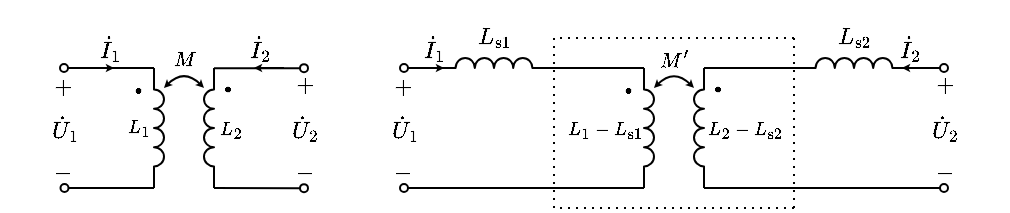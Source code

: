 <mxfile version="17.2.1" type="device"><diagram id="J45YsE-W-T9J9-tpupUq" name="第 1 页"><mxGraphModel dx="362" dy="391" grid="1" gridSize="5" guides="1" tooltips="1" connect="1" arrows="1" fold="1" page="1" pageScale="1" pageWidth="827" pageHeight="1169" math="1" shadow="0"><root><mxCell id="0"/><mxCell id="1" parent="0"/><mxCell id="NBeHuSWXVBF6nfbStxHj-22" value="$$M$$" style="text;html=1;resizable=1;autosize=1;align=center;verticalAlign=middle;points=[];fillColor=none;strokeColor=none;rounded=0;fontFamily=simsun;fontSize=10;movable=1;rotatable=1;deletable=1;editable=1;connectable=0;" vertex="1" parent="1"><mxGeometry x="255" y="178" width="20" height="15" as="geometry"/></mxCell><mxCell id="NBeHuSWXVBF6nfbStxHj-23" value="$$\dot{I}_1$$" style="text;html=1;resizable=1;autosize=1;align=center;verticalAlign=middle;points=[];fillColor=none;strokeColor=none;rounded=0;fontSize=10;connectable=1;movable=1;rotatable=1;deletable=1;editable=1;" vertex="1" parent="1"><mxGeometry x="220" y="170" width="15" height="20" as="geometry"/></mxCell><mxCell id="NBeHuSWXVBF6nfbStxHj-25" value="" style="pointerEvents=1;verticalLabelPosition=bottom;shadow=0;dashed=0;align=center;html=1;verticalAlign=top;shape=mxgraph.electrical.inductors.inductor_3;direction=south;deletable=1;fixDash=0;snapToPoint=0;comic=0;sketch=0;strokeWidth=1;" vertex="1" parent="1"><mxGeometry x="250" y="190" width="5" height="60" as="geometry"/></mxCell><mxCell id="NBeHuSWXVBF6nfbStxHj-26" value="" style="endArrow=none;html=1;rounded=0;startArrow=oval;startFill=0;endSize=4;startSize=4;deletable=1;fixDash=0;snapToPoint=0;" edge="1" parent="1"><mxGeometry width="50" height="50" relative="1" as="geometry"><mxPoint x="205" y="190" as="sourcePoint"/><mxPoint x="250" y="190" as="targetPoint"/></mxGeometry></mxCell><mxCell id="NBeHuSWXVBF6nfbStxHj-27" value="" style="endArrow=none;html=1;rounded=0;startArrow=oval;startFill=0;endSize=4;startSize=4;deletable=1;fixDash=0;snapToPoint=0;" edge="1" parent="1"><mxGeometry width="50" height="50" relative="1" as="geometry"><mxPoint x="205.25" y="250" as="sourcePoint"/><mxPoint x="250" y="250" as="targetPoint"/></mxGeometry></mxCell><mxCell id="NBeHuSWXVBF6nfbStxHj-28" value="$$\cdot$$" style="text;html=1;resizable=1;autosize=1;align=center;verticalAlign=middle;points=[];fillColor=none;strokeColor=none;rounded=0;fontSize=20;movable=1;rotatable=1;deletable=1;editable=1;connectable=0;fixDash=0;snapToPoint=0;" vertex="1" parent="1"><mxGeometry x="231" y="193" width="21" height="14" as="geometry"/></mxCell><mxCell id="NBeHuSWXVBF6nfbStxHj-29" value="" style="pointerEvents=1;verticalLabelPosition=bottom;shadow=0;dashed=0;align=center;html=1;verticalAlign=top;shape=mxgraph.electrical.inductors.inductor_3;direction=north;deletable=1;fixDash=0;snapToPoint=0;" vertex="1" parent="1"><mxGeometry x="275" y="190" width="5" height="60" as="geometry"/></mxCell><mxCell id="NBeHuSWXVBF6nfbStxHj-30" value="" style="endArrow=none;html=1;rounded=0;startArrow=oval;startFill=0;endSize=4;startSize=4;deletable=1;fixDash=0;snapToPoint=0;" edge="1" parent="1"><mxGeometry width="50" height="50" relative="1" as="geometry"><mxPoint x="325" y="190.08" as="sourcePoint"/><mxPoint x="280" y="190.08" as="targetPoint"/></mxGeometry></mxCell><mxCell id="NBeHuSWXVBF6nfbStxHj-31" value="" style="endArrow=none;html=1;rounded=0;startArrow=oval;startFill=0;endSize=4;startSize=4;deletable=1;fixDash=0;snapToPoint=0;" edge="1" parent="1"><mxGeometry width="50" height="50" relative="1" as="geometry"><mxPoint x="325" y="250.08" as="sourcePoint"/><mxPoint x="280" y="250" as="targetPoint"/></mxGeometry></mxCell><mxCell id="NBeHuSWXVBF6nfbStxHj-32" value="$$\cdot$$" style="text;html=1;resizable=1;autosize=1;align=center;verticalAlign=middle;points=[];fillColor=none;strokeColor=none;rounded=0;fontSize=20;movable=1;rotatable=1;deletable=1;editable=1;connectable=0;direction=south;rotation=90;fixDash=0;snapToPoint=0;" vertex="1" parent="1"><mxGeometry x="282" y="190" width="14" height="21" as="geometry"/></mxCell><mxCell id="NBeHuSWXVBF6nfbStxHj-33" value="" style="endArrow=classic;html=1;rounded=0;fontSize=12;startSize=4;endSize=1;strokeWidth=1;jumpSize=6;" edge="1" parent="1"><mxGeometry width="50" height="50" relative="1" as="geometry"><mxPoint x="315" y="190" as="sourcePoint"/><mxPoint x="300" y="190" as="targetPoint"/></mxGeometry></mxCell><mxCell id="NBeHuSWXVBF6nfbStxHj-34" value="" style="endArrow=classic;html=1;rounded=0;fontSize=12;startSize=4;endSize=1;strokeWidth=1;jumpSize=6;" edge="1" parent="1"><mxGeometry width="50" height="50" relative="1" as="geometry"><mxPoint x="215" y="190" as="sourcePoint"/><mxPoint x="230" y="190" as="targetPoint"/></mxGeometry></mxCell><mxCell id="NBeHuSWXVBF6nfbStxHj-35" value="$$L_1$$" style="text;html=1;align=center;verticalAlign=middle;resizable=1;points=[];autosize=1;strokeColor=none;fillColor=none;movable=1;rotatable=1;deletable=1;editable=1;connectable=1;fontSize=8;" vertex="1" parent="1"><mxGeometry x="233.5" y="212.5" width="16" height="15" as="geometry"/></mxCell><mxCell id="NBeHuSWXVBF6nfbStxHj-36" value="$$L_2$$" style="text;html=1;align=center;verticalAlign=middle;resizable=1;points=[];autosize=1;strokeColor=none;fillColor=none;movable=1;rotatable=1;deletable=1;editable=1;connectable=1;fontSize=8;" vertex="1" parent="1"><mxGeometry x="280" y="210.5" width="15" height="20" as="geometry"/></mxCell><mxCell id="NBeHuSWXVBF6nfbStxHj-37" value="" style="curved=1;endArrow=classic;html=1;rounded=0;fontFamily=simsun;fontSize=14;startSize=1;endSize=1;startArrow=classic;startFill=1;" edge="1" parent="1"><mxGeometry width="50" height="50" relative="1" as="geometry"><mxPoint x="255" y="200" as="sourcePoint"/><mxPoint x="275" y="200" as="targetPoint"/><Array as="points"><mxPoint x="265" y="190"/></Array></mxGeometry></mxCell><mxCell id="NBeHuSWXVBF6nfbStxHj-38" value="$$\dot{U}_1$$" style="text;html=1;resizable=1;autosize=1;align=center;verticalAlign=middle;points=[];fillColor=none;strokeColor=none;rounded=0;fontSize=10;movable=1;rotatable=1;deletable=1;editable=1;connectable=1;fixDash=0;snapToPoint=0;" vertex="1" parent="1"><mxGeometry x="195" y="210" width="20" height="20" as="geometry"/></mxCell><mxCell id="NBeHuSWXVBF6nfbStxHj-39" value="$$+$$" style="text;html=1;resizable=1;autosize=1;align=center;verticalAlign=middle;points=[];fillColor=none;strokeColor=none;rounded=0;movable=1;rotatable=1;deletable=1;editable=1;connectable=0;fontSize=10;" vertex="1" parent="1"><mxGeometry x="196.5" y="191" width="15" height="15" as="geometry"/></mxCell><mxCell id="NBeHuSWXVBF6nfbStxHj-40" value="$$-$$" style="text;resizable=1;autosize=1;align=center;verticalAlign=middle;points=[];fillColor=none;strokeColor=none;rounded=0;html=1;imageAspect=1;noLabel=0;recursiveResize=1;expand=1;editable=1;movable=1;rotatable=1;deletable=1;connectable=0;comic=0;fontSize=10;" vertex="1" parent="1"><mxGeometry x="196.5" y="234" width="15" height="15" as="geometry"/></mxCell><mxCell id="NBeHuSWXVBF6nfbStxHj-42" value="$$+$$" style="text;html=1;resizable=1;autosize=1;align=center;verticalAlign=middle;points=[];fillColor=none;strokeColor=none;rounded=0;movable=1;rotatable=1;deletable=1;editable=1;connectable=0;fontSize=10;" vertex="1" parent="1"><mxGeometry x="317" y="190.79" width="15" height="15" as="geometry"/></mxCell><mxCell id="NBeHuSWXVBF6nfbStxHj-43" value="$$-$$" style="text;resizable=1;autosize=1;align=center;verticalAlign=middle;points=[];fillColor=none;strokeColor=none;rounded=0;html=1;imageAspect=1;noLabel=0;recursiveResize=1;expand=1;editable=1;movable=1;rotatable=1;deletable=1;connectable=0;comic=0;fontSize=10;" vertex="1" parent="1"><mxGeometry x="317" y="234.21" width="15" height="15" as="geometry"/></mxCell><mxCell id="NBeHuSWXVBF6nfbStxHj-44" value="$$\dot{U}_2$$" style="text;html=1;resizable=1;autosize=1;align=center;verticalAlign=middle;points=[];fillColor=none;strokeColor=none;rounded=0;fontSize=10;movable=1;rotatable=1;deletable=1;editable=1;connectable=1;fixDash=0;snapToPoint=0;" vertex="1" parent="1"><mxGeometry x="315" y="210" width="20" height="20" as="geometry"/></mxCell><mxCell id="NBeHuSWXVBF6nfbStxHj-45" value="$$\dot{I}_2$$" style="text;html=1;resizable=1;autosize=1;align=center;verticalAlign=middle;points=[];fillColor=none;strokeColor=none;rounded=0;fontSize=10;connectable=1;movable=1;rotatable=1;deletable=1;editable=1;" vertex="1" parent="1"><mxGeometry x="295" y="170" width="15" height="20" as="geometry"/></mxCell><mxCell id="NBeHuSWXVBF6nfbStxHj-46" value="$$M'$$" style="text;html=1;resizable=1;autosize=1;align=center;verticalAlign=middle;points=[];fillColor=none;strokeColor=none;rounded=0;fontFamily=simsun;fontSize=10;movable=1;rotatable=1;deletable=1;editable=1;connectable=0;" vertex="1" parent="1"><mxGeometry x="500" y="176" width="20" height="20" as="geometry"/></mxCell><mxCell id="NBeHuSWXVBF6nfbStxHj-47" value="$$\dot{I}_1$$" style="text;html=1;resizable=1;autosize=1;align=center;verticalAlign=middle;points=[];fillColor=none;strokeColor=none;rounded=0;fontSize=10;connectable=1;movable=1;rotatable=1;deletable=1;editable=1;" vertex="1" parent="1"><mxGeometry x="382" y="170" width="15" height="20" as="geometry"/></mxCell><mxCell id="NBeHuSWXVBF6nfbStxHj-48" value="" style="pointerEvents=1;verticalLabelPosition=bottom;shadow=0;dashed=0;align=center;html=1;verticalAlign=top;shape=mxgraph.electrical.inductors.inductor_3;direction=south;deletable=1;fixDash=0;snapToPoint=0;comic=0;sketch=0;strokeWidth=1;" vertex="1" parent="1"><mxGeometry x="495" y="190" width="5" height="60" as="geometry"/></mxCell><mxCell id="NBeHuSWXVBF6nfbStxHj-49" value="" style="endArrow=none;html=1;rounded=0;startArrow=oval;startFill=0;endSize=4;startSize=4;deletable=1;fixDash=0;snapToPoint=0;entryX=0;entryY=1;entryDx=0;entryDy=0;entryPerimeter=0;" edge="1" parent="1" target="NBeHuSWXVBF6nfbStxHj-73"><mxGeometry width="50" height="50" relative="1" as="geometry"><mxPoint x="375" y="190" as="sourcePoint"/><mxPoint x="385" y="165" as="targetPoint"/></mxGeometry></mxCell><mxCell id="NBeHuSWXVBF6nfbStxHj-50" value="" style="endArrow=none;html=1;rounded=0;startArrow=oval;startFill=0;endSize=4;startSize=4;deletable=1;fixDash=0;snapToPoint=0;" edge="1" parent="1"><mxGeometry width="50" height="50" relative="1" as="geometry"><mxPoint x="375" y="250" as="sourcePoint"/><mxPoint x="495" y="250" as="targetPoint"/></mxGeometry></mxCell><mxCell id="NBeHuSWXVBF6nfbStxHj-51" value="$$\cdot$$" style="text;html=1;resizable=1;autosize=1;align=center;verticalAlign=middle;points=[];fillColor=none;strokeColor=none;rounded=0;fontSize=20;movable=1;rotatable=1;deletable=1;editable=1;connectable=0;fixDash=0;snapToPoint=0;" vertex="1" parent="1"><mxGeometry x="476" y="193" width="21" height="14" as="geometry"/></mxCell><mxCell id="NBeHuSWXVBF6nfbStxHj-52" value="" style="pointerEvents=1;verticalLabelPosition=bottom;shadow=0;dashed=0;align=center;html=1;verticalAlign=top;shape=mxgraph.electrical.inductors.inductor_3;direction=north;deletable=1;fixDash=0;snapToPoint=0;" vertex="1" parent="1"><mxGeometry x="520" y="190" width="5" height="60" as="geometry"/></mxCell><mxCell id="NBeHuSWXVBF6nfbStxHj-53" value="" style="endArrow=none;html=1;rounded=0;startArrow=oval;startFill=0;endSize=4;startSize=4;deletable=1;fixDash=0;snapToPoint=0;entryX=1;entryY=1;entryDx=0;entryDy=0;entryPerimeter=0;" edge="1" parent="1" target="NBeHuSWXVBF6nfbStxHj-81"><mxGeometry width="50" height="50" relative="1" as="geometry"><mxPoint x="645" y="190" as="sourcePoint"/><mxPoint x="663" y="155" as="targetPoint"/></mxGeometry></mxCell><mxCell id="NBeHuSWXVBF6nfbStxHj-54" value="" style="endArrow=none;html=1;rounded=0;startArrow=oval;startFill=0;endSize=4;startSize=4;deletable=1;fixDash=0;snapToPoint=0;" edge="1" parent="1"><mxGeometry width="50" height="50" relative="1" as="geometry"><mxPoint x="645" y="250" as="sourcePoint"/><mxPoint x="525" y="250" as="targetPoint"/></mxGeometry></mxCell><mxCell id="NBeHuSWXVBF6nfbStxHj-55" value="$$\cdot$$" style="text;html=1;resizable=1;autosize=1;align=center;verticalAlign=middle;points=[];fillColor=none;strokeColor=none;rounded=0;fontSize=20;movable=1;rotatable=1;deletable=1;editable=1;connectable=0;direction=south;rotation=90;fixDash=0;snapToPoint=0;" vertex="1" parent="1"><mxGeometry x="527" y="190" width="14" height="21" as="geometry"/></mxCell><mxCell id="NBeHuSWXVBF6nfbStxHj-56" value="" style="endArrow=classic;html=1;rounded=0;fontSize=12;startSize=4;endSize=1;strokeWidth=1;jumpSize=6;" edge="1" parent="1"><mxGeometry width="50" height="50" relative="1" as="geometry"><mxPoint x="639" y="190" as="sourcePoint"/><mxPoint x="624" y="190" as="targetPoint"/></mxGeometry></mxCell><mxCell id="NBeHuSWXVBF6nfbStxHj-57" value="" style="endArrow=classic;html=1;rounded=0;fontSize=12;startSize=4;endSize=1;strokeWidth=1;jumpSize=6;" edge="1" parent="1"><mxGeometry width="50" height="50" relative="1" as="geometry"><mxPoint x="380" y="190" as="sourcePoint"/><mxPoint x="395" y="190" as="targetPoint"/></mxGeometry></mxCell><mxCell id="NBeHuSWXVBF6nfbStxHj-58" value="$$L_1-L_{\mathrm{s}1}$$" style="text;html=1;align=center;verticalAlign=middle;resizable=1;points=[];autosize=1;strokeColor=none;fillColor=none;movable=1;rotatable=1;deletable=1;editable=1;connectable=1;fontSize=8;" vertex="1" parent="1"><mxGeometry x="455" y="210.5" width="40" height="20" as="geometry"/></mxCell><mxCell id="NBeHuSWXVBF6nfbStxHj-59" value="$$L_2-L_{\mathrm{s}2}$$" style="text;html=1;align=center;verticalAlign=middle;resizable=1;points=[];autosize=1;strokeColor=none;fillColor=none;movable=1;rotatable=1;deletable=1;editable=1;connectable=1;fontSize=8;" vertex="1" parent="1"><mxGeometry x="525" y="210.5" width="40" height="20" as="geometry"/></mxCell><mxCell id="NBeHuSWXVBF6nfbStxHj-60" value="" style="curved=1;endArrow=classic;html=1;rounded=0;fontFamily=simsun;fontSize=14;startSize=1;endSize=1;startArrow=classic;startFill=1;" edge="1" parent="1"><mxGeometry width="50" height="50" relative="1" as="geometry"><mxPoint x="500" y="200" as="sourcePoint"/><mxPoint x="520" y="200" as="targetPoint"/><Array as="points"><mxPoint x="510" y="190"/></Array></mxGeometry></mxCell><mxCell id="NBeHuSWXVBF6nfbStxHj-61" value="$$\dot{U}_1$$" style="text;html=1;resizable=1;autosize=1;align=center;verticalAlign=middle;points=[];fillColor=none;strokeColor=none;rounded=0;fontSize=10;movable=1;rotatable=1;deletable=1;editable=1;connectable=1;fixDash=0;snapToPoint=0;" vertex="1" parent="1"><mxGeometry x="365" y="210" width="20" height="20" as="geometry"/></mxCell><mxCell id="NBeHuSWXVBF6nfbStxHj-62" value="$$+$$" style="text;html=1;resizable=1;autosize=1;align=center;verticalAlign=middle;points=[];fillColor=none;strokeColor=none;rounded=0;movable=1;rotatable=1;deletable=1;editable=1;connectable=0;fontSize=10;" vertex="1" parent="1"><mxGeometry x="366.5" y="191" width="15" height="15" as="geometry"/></mxCell><mxCell id="NBeHuSWXVBF6nfbStxHj-63" value="$$-$$" style="text;resizable=1;autosize=1;align=center;verticalAlign=middle;points=[];fillColor=none;strokeColor=none;rounded=0;html=1;imageAspect=1;noLabel=0;recursiveResize=1;expand=1;editable=1;movable=1;rotatable=1;deletable=1;connectable=0;comic=0;fontSize=10;" vertex="1" parent="1"><mxGeometry x="366.5" y="234" width="15" height="15" as="geometry"/></mxCell><mxCell id="NBeHuSWXVBF6nfbStxHj-64" value="$$+$$" style="text;html=1;resizable=1;autosize=1;align=center;verticalAlign=middle;points=[];fillColor=none;strokeColor=none;rounded=0;movable=1;rotatable=1;deletable=1;editable=1;connectable=0;fontSize=10;" vertex="1" parent="1"><mxGeometry x="637" y="190.79" width="15" height="15" as="geometry"/></mxCell><mxCell id="NBeHuSWXVBF6nfbStxHj-65" value="$$-$$" style="text;resizable=1;autosize=1;align=center;verticalAlign=middle;points=[];fillColor=none;strokeColor=none;rounded=0;html=1;imageAspect=1;noLabel=0;recursiveResize=1;expand=1;editable=1;movable=1;rotatable=1;deletable=1;connectable=0;comic=0;fontSize=10;" vertex="1" parent="1"><mxGeometry x="637" y="234.21" width="15" height="15" as="geometry"/></mxCell><mxCell id="NBeHuSWXVBF6nfbStxHj-66" value="$$\dot{U}_2$$" style="text;html=1;resizable=1;autosize=1;align=center;verticalAlign=middle;points=[];fillColor=none;strokeColor=none;rounded=0;fontSize=10;movable=1;rotatable=1;deletable=1;editable=1;connectable=1;fixDash=0;snapToPoint=0;" vertex="1" parent="1"><mxGeometry x="635" y="210" width="20" height="20" as="geometry"/></mxCell><mxCell id="NBeHuSWXVBF6nfbStxHj-67" value="$$\dot{I}_2$$" style="text;html=1;resizable=1;autosize=1;align=center;verticalAlign=middle;points=[];fillColor=none;strokeColor=none;rounded=0;fontSize=10;connectable=1;movable=1;rotatable=1;deletable=1;editable=1;" vertex="1" parent="1"><mxGeometry x="620" y="170" width="15" height="20" as="geometry"/></mxCell><mxCell id="NBeHuSWXVBF6nfbStxHj-68" value="" style="endArrow=none;dashed=1;html=1;dashPattern=1 3;strokeWidth=1;rounded=0;" edge="1" parent="1"><mxGeometry width="50" height="50" relative="1" as="geometry"><mxPoint x="570" y="175" as="sourcePoint"/><mxPoint x="570" y="260" as="targetPoint"/></mxGeometry></mxCell><mxCell id="NBeHuSWXVBF6nfbStxHj-69" value="" style="endArrow=none;dashed=1;html=1;dashPattern=1 3;strokeWidth=1;rounded=0;" edge="1" parent="1"><mxGeometry width="50" height="50" relative="1" as="geometry"><mxPoint x="570" y="175" as="sourcePoint"/><mxPoint x="450" y="175" as="targetPoint"/></mxGeometry></mxCell><mxCell id="NBeHuSWXVBF6nfbStxHj-70" value="" style="endArrow=none;dashed=1;html=1;dashPattern=1 3;strokeWidth=1;rounded=0;" edge="1" parent="1"><mxGeometry width="50" height="50" relative="1" as="geometry"><mxPoint x="450" y="175" as="sourcePoint"/><mxPoint x="450" y="260" as="targetPoint"/></mxGeometry></mxCell><mxCell id="NBeHuSWXVBF6nfbStxHj-71" value="" style="endArrow=none;dashed=1;html=1;dashPattern=1 3;strokeWidth=1;rounded=0;" edge="1" parent="1"><mxGeometry width="50" height="50" relative="1" as="geometry"><mxPoint x="570" y="260" as="sourcePoint"/><mxPoint x="450" y="260" as="targetPoint"/></mxGeometry></mxCell><mxCell id="NBeHuSWXVBF6nfbStxHj-73" value="" style="pointerEvents=1;verticalLabelPosition=bottom;shadow=0;dashed=0;align=center;html=1;verticalAlign=top;shape=mxgraph.electrical.inductors.inductor_3;direction=east;deletable=1;fixDash=0;snapToPoint=0;comic=0;sketch=0;strokeWidth=1;" vertex="1" parent="1"><mxGeometry x="390" y="185" width="60" height="5" as="geometry"/></mxCell><mxCell id="NBeHuSWXVBF6nfbStxHj-75" value="$$L_{\mathrm{s}1}$$" style="text;html=1;align=center;verticalAlign=middle;resizable=1;points=[];autosize=1;strokeColor=none;fillColor=none;fontSize=10;movable=1;rotatable=1;deletable=1;editable=1;connectable=1;" vertex="1" parent="1"><mxGeometry x="405" y="165" width="30" height="20" as="geometry"/></mxCell><mxCell id="NBeHuSWXVBF6nfbStxHj-80" value="" style="endArrow=none;html=1;rounded=0;strokeWidth=1;entryX=1;entryY=1;entryDx=0;entryDy=0;entryPerimeter=0;" edge="1" parent="1" target="NBeHuSWXVBF6nfbStxHj-73"><mxGeometry width="50" height="50" relative="1" as="geometry"><mxPoint x="495" y="190" as="sourcePoint"/><mxPoint x="440" y="195" as="targetPoint"/></mxGeometry></mxCell><mxCell id="NBeHuSWXVBF6nfbStxHj-81" value="" style="pointerEvents=1;verticalLabelPosition=bottom;shadow=0;dashed=0;align=center;html=1;verticalAlign=top;shape=mxgraph.electrical.inductors.inductor_3;direction=east;deletable=1;fixDash=0;snapToPoint=0;comic=0;sketch=0;strokeWidth=1;" vertex="1" parent="1"><mxGeometry x="570" y="185" width="60" height="5" as="geometry"/></mxCell><mxCell id="NBeHuSWXVBF6nfbStxHj-82" value="$$L_{\mathrm{s}2}$$" style="text;html=1;align=center;verticalAlign=middle;resizable=1;points=[];autosize=1;strokeColor=none;fillColor=none;fontSize=10;movable=1;rotatable=1;deletable=1;editable=1;connectable=1;" vertex="1" parent="1"><mxGeometry x="585" y="165" width="30" height="20" as="geometry"/></mxCell><mxCell id="NBeHuSWXVBF6nfbStxHj-83" value="" style="endArrow=none;html=1;rounded=0;strokeWidth=1;entryX=0;entryY=1;entryDx=0;entryDy=0;entryPerimeter=0;" edge="1" parent="1" target="NBeHuSWXVBF6nfbStxHj-81"><mxGeometry width="50" height="50" relative="1" as="geometry"><mxPoint x="525" y="190" as="sourcePoint"/><mxPoint x="575" y="140" as="targetPoint"/></mxGeometry></mxCell></root></mxGraphModel></diagram></mxfile>